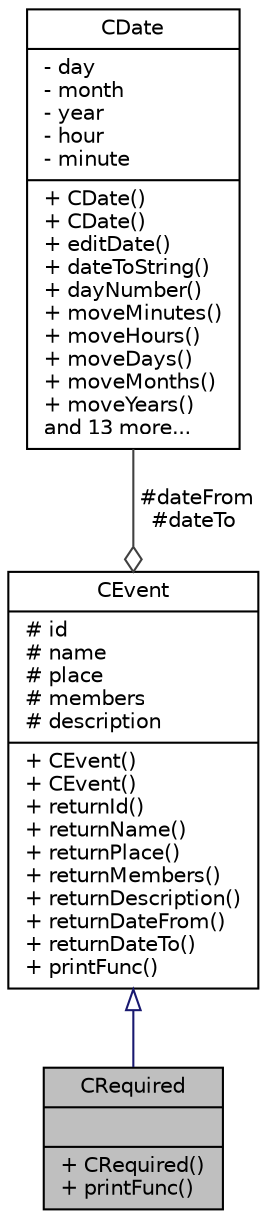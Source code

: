 digraph "CRequired"
{
 // LATEX_PDF_SIZE
  edge [fontname="Helvetica",fontsize="10",labelfontname="Helvetica",labelfontsize="10"];
  node [fontname="Helvetica",fontsize="10",shape=record];
  Node1 [label="{CRequired\n||+ CRequired()\l+ printFunc()\l}",height=0.2,width=0.4,color="black", fillcolor="grey75", style="filled", fontcolor="black",tooltip=" "];
  Node2 -> Node1 [dir="back",color="midnightblue",fontsize="10",style="solid",arrowtail="onormal",fontname="Helvetica"];
  Node2 [label="{CEvent\n|# id\l# name\l# place\l# members\l# description\l|+ CEvent()\l+ CEvent()\l+ returnId()\l+ returnName()\l+ returnPlace()\l+ returnMembers()\l+ returnDescription()\l+ returnDateFrom()\l+ returnDateTo()\l+ printFunc()\l}",height=0.2,width=0.4,color="black", fillcolor="white", style="filled",URL="$classCEvent.html",tooltip=" "];
  Node3 -> Node2 [color="grey25",fontsize="10",style="solid",label=" #dateFrom\n#dateTo" ,arrowhead="odiamond",fontname="Helvetica"];
  Node3 [label="{CDate\n|- day\l- month\l- year\l- hour\l- minute\l|+ CDate()\l+ CDate()\l+ editDate()\l+ dateToString()\l+ dayNumber()\l+ moveMinutes()\l+ moveHours()\l+ moveDays()\l+ moveMonths()\l+ moveYears()\land 13 more...\l}",height=0.2,width=0.4,color="black", fillcolor="white", style="filled",URL="$classCDate.html",tooltip=" "];
}
